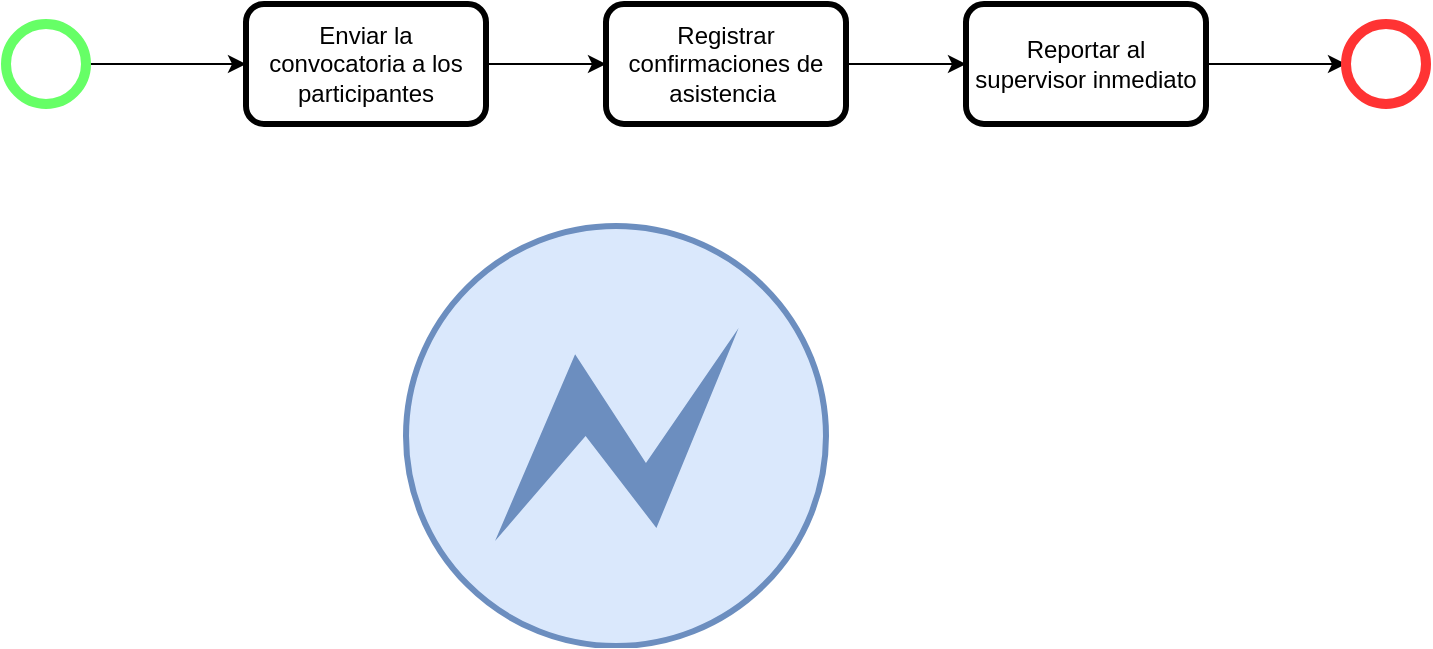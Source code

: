 <mxfile version="14.9.6" type="device"><diagram name="Página-1" id="sOVQ90GmZf67T6RxzImc"><mxGraphModel dx="946" dy="632" grid="1" gridSize="10" guides="1" tooltips="1" connect="1" arrows="1" fold="1" page="1" pageScale="1" pageWidth="827" pageHeight="1169" math="0" shadow="0"><root><mxCell id="0"/><mxCell id="1" parent="0"/><mxCell id="SolqBVbyHys-s6dFmApd-3" style="edgeStyle=orthogonalEdgeStyle;rounded=0;orthogonalLoop=1;jettySize=auto;html=1;exitX=1;exitY=0.5;exitDx=0;exitDy=0;exitPerimeter=0;entryX=0;entryY=0.5;entryDx=0;entryDy=0;" parent="1" source="SolqBVbyHys-s6dFmApd-1" target="SolqBVbyHys-s6dFmApd-2" edge="1"><mxGeometry relative="1" as="geometry"/></mxCell><mxCell id="SolqBVbyHys-s6dFmApd-1" value="" style="points=[[0.145,0.145,0],[0.5,0,0],[0.855,0.145,0],[1,0.5,0],[0.855,0.855,0],[0.5,1,0],[0.145,0.855,0],[0,0.5,0]];shape=mxgraph.bpmn.event;html=1;verticalLabelPosition=bottom;labelBackgroundColor=#ffffff;verticalAlign=top;align=center;perimeter=ellipsePerimeter;outlineConnect=0;aspect=fixed;outline=standard;symbol=general;strokeColor=#66FF66;strokeWidth=5;" parent="1" vertex="1"><mxGeometry x="80" y="239" width="40" height="40" as="geometry"/></mxCell><mxCell id="SolqBVbyHys-s6dFmApd-7" style="edgeStyle=orthogonalEdgeStyle;rounded=0;orthogonalLoop=1;jettySize=auto;html=1;entryX=0;entryY=0.5;entryDx=0;entryDy=0;strokeColor=#000000;" parent="1" source="SolqBVbyHys-s6dFmApd-2" target="SolqBVbyHys-s6dFmApd-4" edge="1"><mxGeometry relative="1" as="geometry"/></mxCell><mxCell id="SolqBVbyHys-s6dFmApd-2" value="Enviar la convocatoria a los participantes" style="rounded=1;whiteSpace=wrap;html=1;strokeColor=#000000;strokeWidth=3;" parent="1" vertex="1"><mxGeometry x="200" y="229" width="120" height="60" as="geometry"/></mxCell><mxCell id="SolqBVbyHys-s6dFmApd-8" style="edgeStyle=orthogonalEdgeStyle;rounded=0;orthogonalLoop=1;jettySize=auto;html=1;exitX=1;exitY=0.5;exitDx=0;exitDy=0;entryX=0;entryY=0.5;entryDx=0;entryDy=0;strokeColor=#000000;" parent="1" source="SolqBVbyHys-s6dFmApd-4" target="SolqBVbyHys-s6dFmApd-5" edge="1"><mxGeometry relative="1" as="geometry"/></mxCell><mxCell id="SolqBVbyHys-s6dFmApd-4" value="Registrar confirmaciones de asistencia&amp;nbsp;" style="rounded=1;whiteSpace=wrap;html=1;strokeColor=#000000;strokeWidth=3;" parent="1" vertex="1"><mxGeometry x="380" y="229" width="120" height="60" as="geometry"/></mxCell><mxCell id="SolqBVbyHys-s6dFmApd-9" style="edgeStyle=orthogonalEdgeStyle;rounded=0;orthogonalLoop=1;jettySize=auto;html=1;entryX=0;entryY=0.5;entryDx=0;entryDy=0;entryPerimeter=0;strokeColor=#000000;" parent="1" source="SolqBVbyHys-s6dFmApd-5" target="SolqBVbyHys-s6dFmApd-6" edge="1"><mxGeometry relative="1" as="geometry"/></mxCell><mxCell id="SolqBVbyHys-s6dFmApd-5" value="Reportar al supervisor inmediato" style="rounded=1;whiteSpace=wrap;html=1;strokeColor=#000000;strokeWidth=3;" parent="1" vertex="1"><mxGeometry x="560" y="229" width="120" height="60" as="geometry"/></mxCell><mxCell id="SolqBVbyHys-s6dFmApd-6" value="" style="points=[[0.145,0.145,0],[0.5,0,0],[0.855,0.145,0],[1,0.5,0],[0.855,0.855,0],[0.5,1,0],[0.145,0.855,0],[0,0.5,0]];shape=mxgraph.bpmn.event;html=1;verticalLabelPosition=bottom;labelBackgroundColor=#ffffff;verticalAlign=top;align=center;perimeter=ellipsePerimeter;outlineConnect=0;aspect=fixed;outline=standard;symbol=general;strokeColor=#FF3333;strokeWidth=5;" parent="1" vertex="1"><mxGeometry x="750" y="239" width="40" height="40" as="geometry"/></mxCell><mxCell id="aaLgQibOHY5GL0awMISg-1" value="" style="points=[[0.145,0.145,0],[0.5,0,0],[0.855,0.145,0],[1,0.5,0],[0.855,0.855,0],[0.5,1,0],[0.145,0.855,0],[0,0.5,0]];shape=mxgraph.bpmn.event;html=1;verticalLabelPosition=bottom;labelBackgroundColor=#ffffff;verticalAlign=top;align=center;perimeter=ellipsePerimeter;outlineConnect=0;aspect=fixed;outline=end;symbol=error;fillColor=#dae8fc;strokeColor=#6c8ebf;" vertex="1" parent="1"><mxGeometry x="280" y="340" width="210" height="210" as="geometry"/></mxCell></root></mxGraphModel></diagram></mxfile>